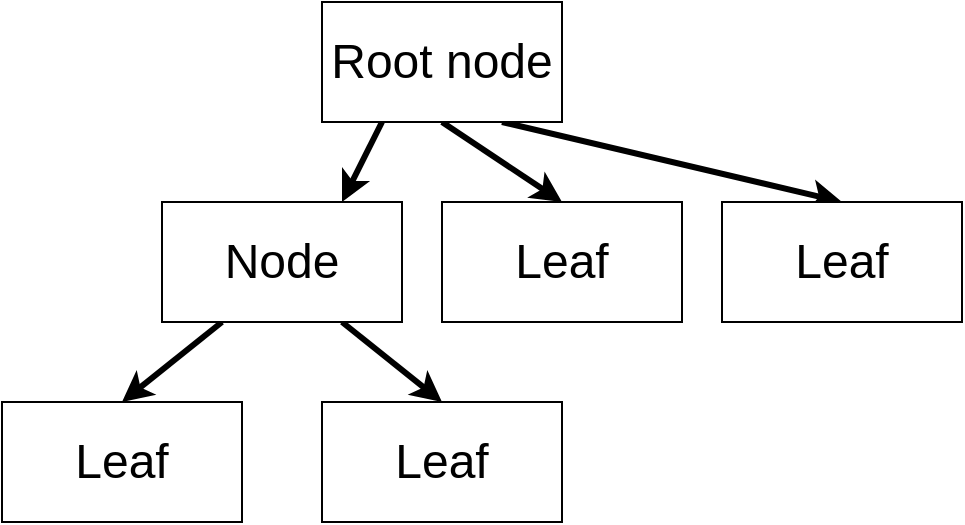 <mxfile version="24.2.5" type="device">
  <diagram name="第 1 页" id="2vEdpzDpugMFNKnhxJr0">
    <mxGraphModel dx="1434" dy="907" grid="1" gridSize="10" guides="1" tooltips="1" connect="1" arrows="1" fold="1" page="1" pageScale="1" pageWidth="827" pageHeight="1169" math="0" shadow="0">
      <root>
        <mxCell id="0" />
        <mxCell id="1" parent="0" />
        <mxCell id="h1WioPXM4pZAhmJqxUV7-5" style="rounded=0;orthogonalLoop=1;jettySize=auto;html=1;strokeWidth=3;exitX=0.25;exitY=1;exitDx=0;exitDy=0;entryX=0.75;entryY=0;entryDx=0;entryDy=0;" parent="1" source="h1WioPXM4pZAhmJqxUV7-1" target="h1WioPXM4pZAhmJqxUV7-2" edge="1">
          <mxGeometry relative="1" as="geometry" />
        </mxCell>
        <mxCell id="h1WioPXM4pZAhmJqxUV7-9" style="rounded=0;orthogonalLoop=1;jettySize=auto;html=1;exitX=0.75;exitY=1;exitDx=0;exitDy=0;entryX=0.5;entryY=0;entryDx=0;entryDy=0;strokeWidth=3;" parent="1" source="h1WioPXM4pZAhmJqxUV7-1" target="h1WioPXM4pZAhmJqxUV7-8" edge="1">
          <mxGeometry relative="1" as="geometry" />
        </mxCell>
        <mxCell id="h1WioPXM4pZAhmJqxUV7-11" style="rounded=0;orthogonalLoop=1;jettySize=auto;html=1;entryX=0.5;entryY=0;entryDx=0;entryDy=0;strokeWidth=3;exitX=0.5;exitY=1;exitDx=0;exitDy=0;" parent="1" source="h1WioPXM4pZAhmJqxUV7-1" target="h1WioPXM4pZAhmJqxUV7-10" edge="1">
          <mxGeometry relative="1" as="geometry" />
        </mxCell>
        <mxCell id="h1WioPXM4pZAhmJqxUV7-1" value="&lt;span style=&quot;font-size: 24px;&quot;&gt;Root node&lt;/span&gt;" style="rounded=0;whiteSpace=wrap;html=1;" parent="1" vertex="1">
          <mxGeometry x="160" width="120" height="60" as="geometry" />
        </mxCell>
        <mxCell id="h1WioPXM4pZAhmJqxUV7-4" style="rounded=0;orthogonalLoop=1;jettySize=auto;html=1;entryX=0.5;entryY=0;entryDx=0;entryDy=0;strokeWidth=3;exitX=0.25;exitY=1;exitDx=0;exitDy=0;" parent="1" source="h1WioPXM4pZAhmJqxUV7-2" target="h1WioPXM4pZAhmJqxUV7-3" edge="1">
          <mxGeometry relative="1" as="geometry" />
        </mxCell>
        <mxCell id="h1WioPXM4pZAhmJqxUV7-7" style="rounded=0;orthogonalLoop=1;jettySize=auto;html=1;entryX=0.5;entryY=0;entryDx=0;entryDy=0;strokeWidth=3;exitX=0.75;exitY=1;exitDx=0;exitDy=0;" parent="1" source="h1WioPXM4pZAhmJqxUV7-2" target="h1WioPXM4pZAhmJqxUV7-6" edge="1">
          <mxGeometry relative="1" as="geometry" />
        </mxCell>
        <mxCell id="h1WioPXM4pZAhmJqxUV7-2" value="&lt;font style=&quot;font-size: 24px;&quot;&gt;Node&lt;/font&gt;" style="rounded=0;whiteSpace=wrap;html=1;" parent="1" vertex="1">
          <mxGeometry x="80" y="100" width="120" height="60" as="geometry" />
        </mxCell>
        <mxCell id="h1WioPXM4pZAhmJqxUV7-3" value="&lt;span style=&quot;font-size: 24px;&quot;&gt;Leaf&lt;/span&gt;" style="rounded=0;whiteSpace=wrap;html=1;" parent="1" vertex="1">
          <mxGeometry y="200" width="120" height="60" as="geometry" />
        </mxCell>
        <mxCell id="h1WioPXM4pZAhmJqxUV7-6" value="&lt;span style=&quot;font-size: 24px;&quot;&gt;Leaf&lt;/span&gt;" style="rounded=0;whiteSpace=wrap;html=1;" parent="1" vertex="1">
          <mxGeometry x="160" y="200" width="120" height="60" as="geometry" />
        </mxCell>
        <mxCell id="h1WioPXM4pZAhmJqxUV7-8" value="&lt;span style=&quot;font-size: 24px;&quot;&gt;Leaf&lt;/span&gt;" style="rounded=0;whiteSpace=wrap;html=1;" parent="1" vertex="1">
          <mxGeometry x="360" y="100" width="120" height="60" as="geometry" />
        </mxCell>
        <mxCell id="h1WioPXM4pZAhmJqxUV7-10" value="&lt;span style=&quot;font-size: 24px;&quot;&gt;Leaf&lt;/span&gt;" style="rounded=0;whiteSpace=wrap;html=1;" parent="1" vertex="1">
          <mxGeometry x="220" y="100" width="120" height="60" as="geometry" />
        </mxCell>
      </root>
    </mxGraphModel>
  </diagram>
</mxfile>
